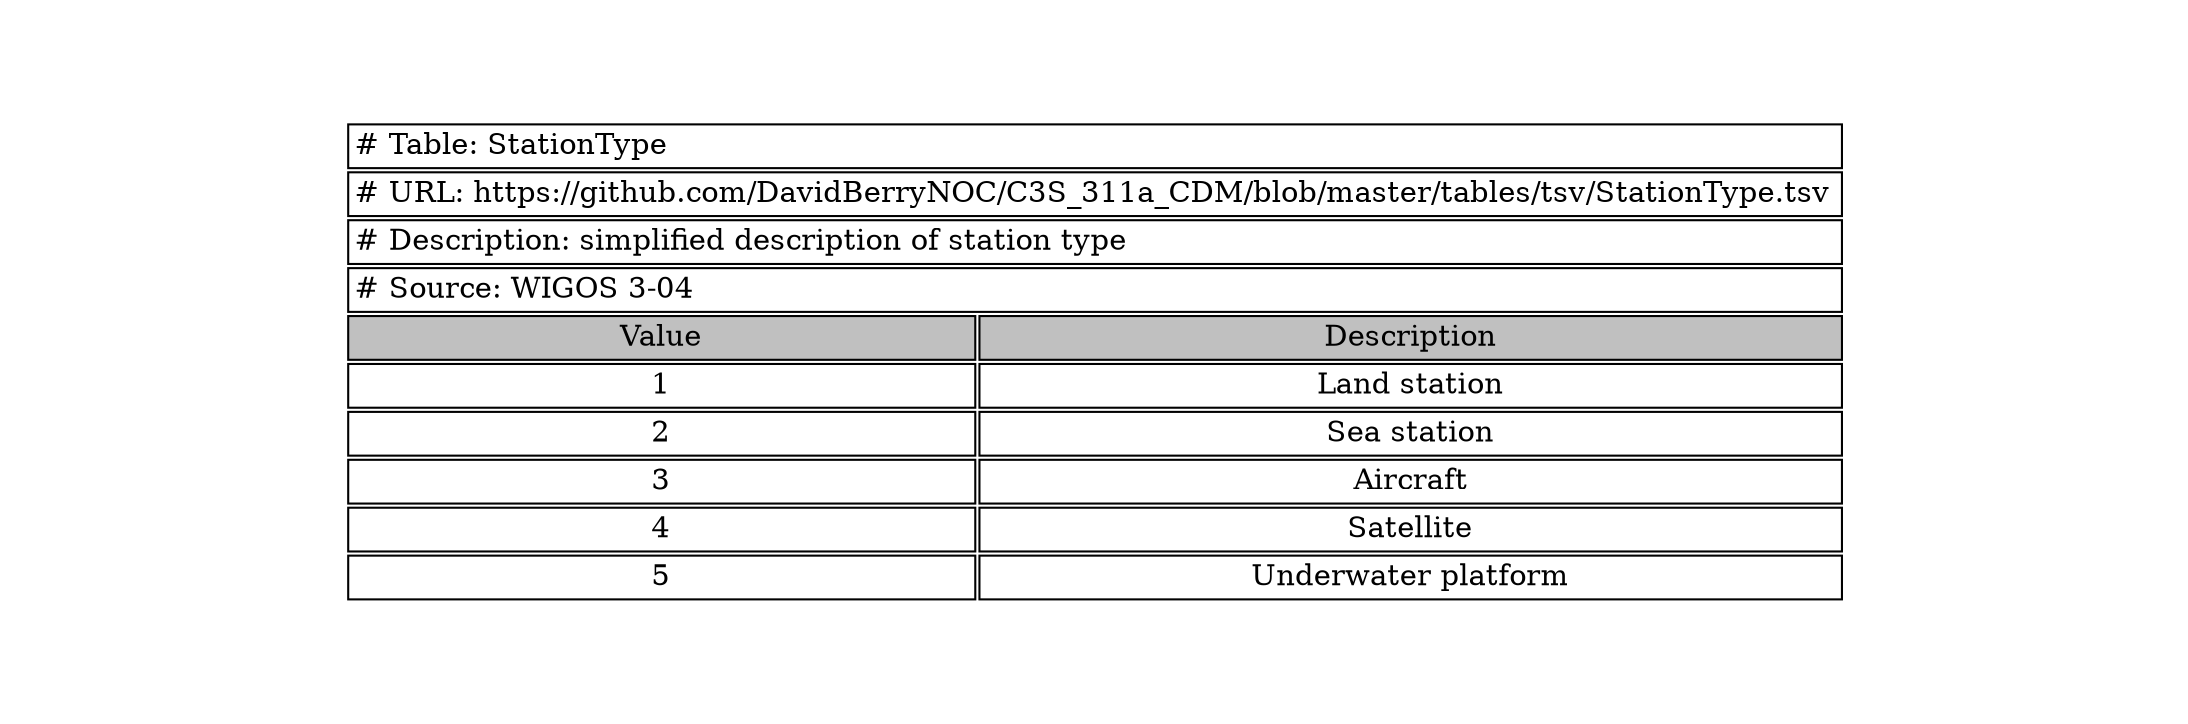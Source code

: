 digraph StationType {
node [color=white]
StationType [label=<<TABLE BORDER="0" CELLBORDER="1" CELLSPACING="2" COLOR="BLACK">
<TR><TD COLSPAN="2" ALIGN="left"># Table: StationType</TD></TR>
<TR><TD COLSPAN="2" ALIGN="left"># URL: https://github.com/DavidBerryNOC/C3S_311a_CDM/blob/master/tables/tsv/StationType.tsv</TD></TR>
<TR><TD ALIGN="left" COLSPAN="2"># Description: simplified description of station type</TD></TR>
<TR><TD ALIGN="left" COLSPAN="2"># Source: WIGOS 3-04</TD></TR>
<TR><TD BGCOLOR="GRAY">Value</TD><TD BGCOLOR="GRAY">Description</TD></TR>
<TR><TD>1</TD><TD>Land station</TD></TR>
<TR><TD>2</TD><TD>Sea station</TD></TR>
<TR><TD>3</TD><TD>Aircraft</TD></TR>
<TR><TD>4</TD><TD>Satellite</TD></TR>
<TR><TD>5</TD><TD>Underwater platform</TD></TR>
</TABLE>>];
}
